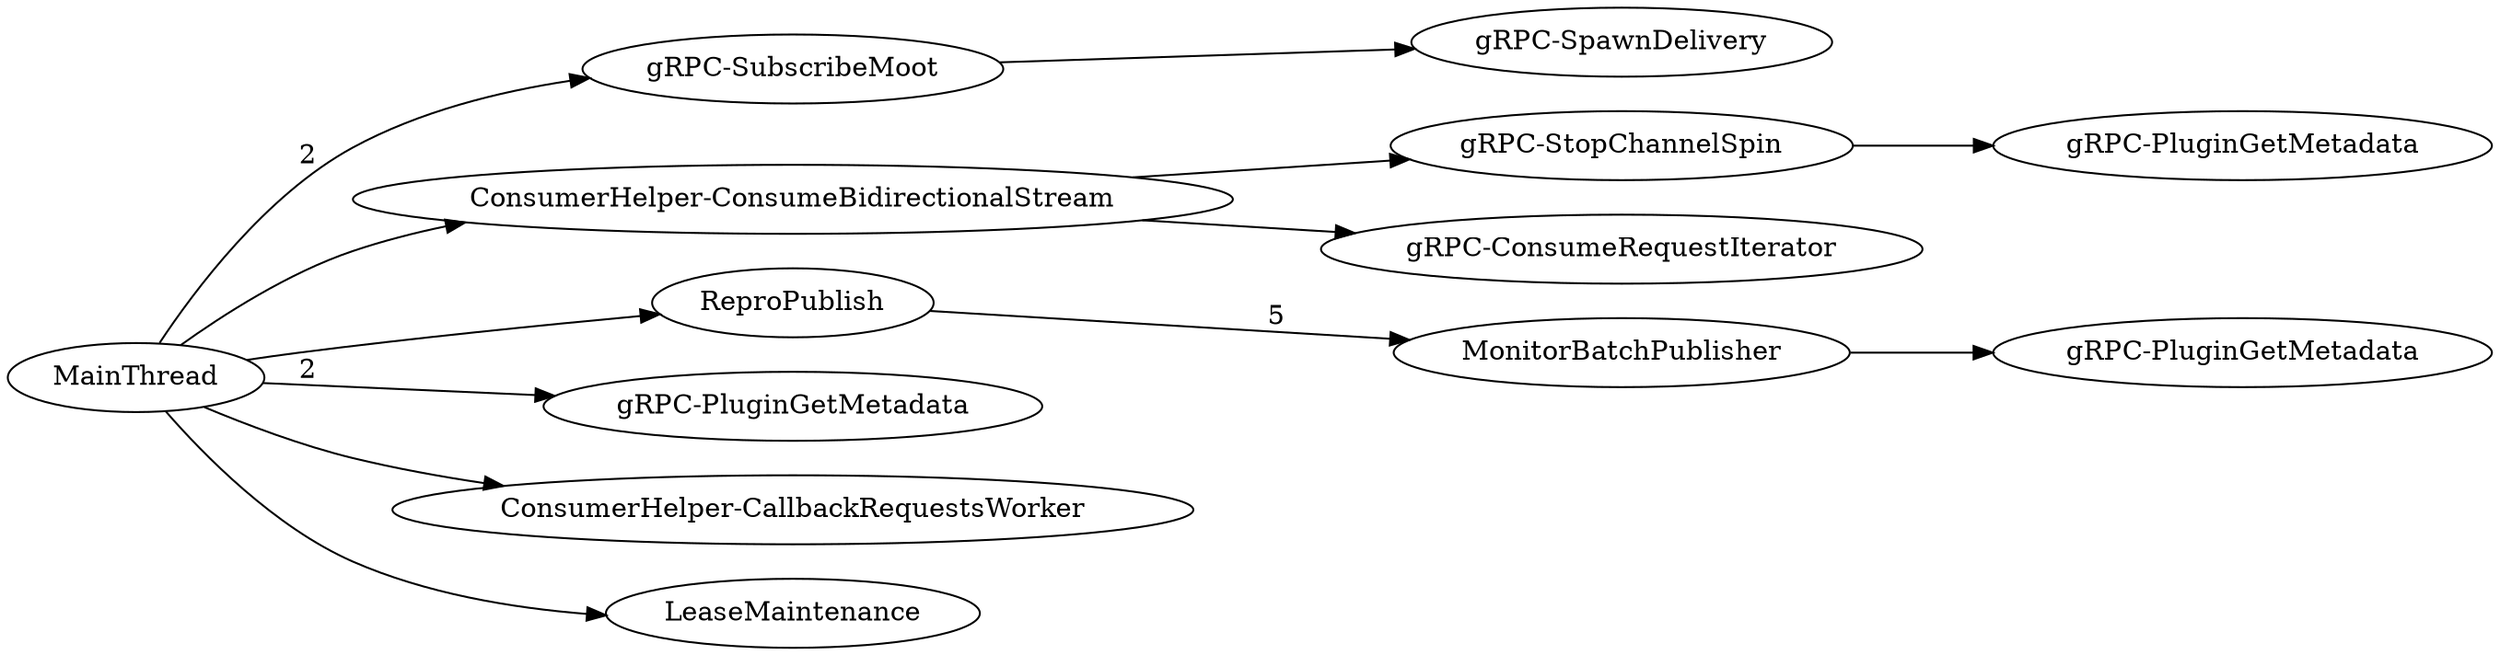 digraph G {
rankdir=LR;
subgraph  {
subgraph  {
}

"Thread-gRPC-SubscribeMoot" -> "Thread-gRPC-SpawnDelivery";
}

subgraph  {
}

subgraph  {
}

subgraph  {
subgraph  {
subgraph  {
}

"Thread-gRPC-StopChannelSpin" -> "Thread-gRPC-PluginGetMetadata++";
}

subgraph  {
}

"Thread-ConsumerHelper-ConsumeBidirectionalStream" -> "Thread-gRPC-StopChannelSpin";
"Thread-ConsumerHelper-ConsumeBidirectionalStream" -> "Thread-gRPC-ConsumeRequestIterator";
}

subgraph  {
}

subgraph  {
subgraph  {
subgraph  {
}

"Thread-MonitorBatchPublisher" -> "Thread-gRPC-PluginGetMetadata+";
}

"Thread-ReproPublish" -> "Thread-MonitorBatchPublisher"  [label=5];
}

MainThread -> "Thread-gRPC-SubscribeMoot"  [label=2];
MainThread -> "Thread-gRPC-PluginGetMetadata"  [label=2];
MainThread -> "Thread-ConsumerHelper-CallbackRequestsWorker";
MainThread -> "Thread-ConsumerHelper-ConsumeBidirectionalStream";
MainThread -> "Thread-LeaseMaintenance";
MainThread -> "Thread-ReproPublish";
"Thread-gRPC-SubscribeMoot" [label="gRPC-SubscribeMoot"];
"Thread-gRPC-SpawnDelivery" [label="gRPC-SpawnDelivery"];
"Thread-gRPC-PluginGetMetadata+" [label="gRPC-PluginGetMetadata"];
"Thread-LeaseMaintenance" [label=LeaseMaintenance];
"Thread-ReproPublish" [label=ReproPublish];
"Thread-gRPC-PluginGetMetadata++" [label="gRPC-PluginGetMetadata"];
"Thread-gRPC-StopChannelSpin" [label="gRPC-StopChannelSpin"];
"Thread-ConsumerHelper-CallbackRequestsWorker" [label="ConsumerHelper-CallbackRequestsWorker"];
"Thread-gRPC-PluginGetMetadata" [label="gRPC-PluginGetMetadata"];
"Thread-MonitorBatchPublisher" [label=MonitorBatchPublisher];
"Thread-gRPC-ConsumeRequestIterator" [label="gRPC-ConsumeRequestIterator"];
"Thread-ConsumerHelper-ConsumeBidirectionalStream" [label="ConsumerHelper-ConsumeBidirectionalStream"];
}
